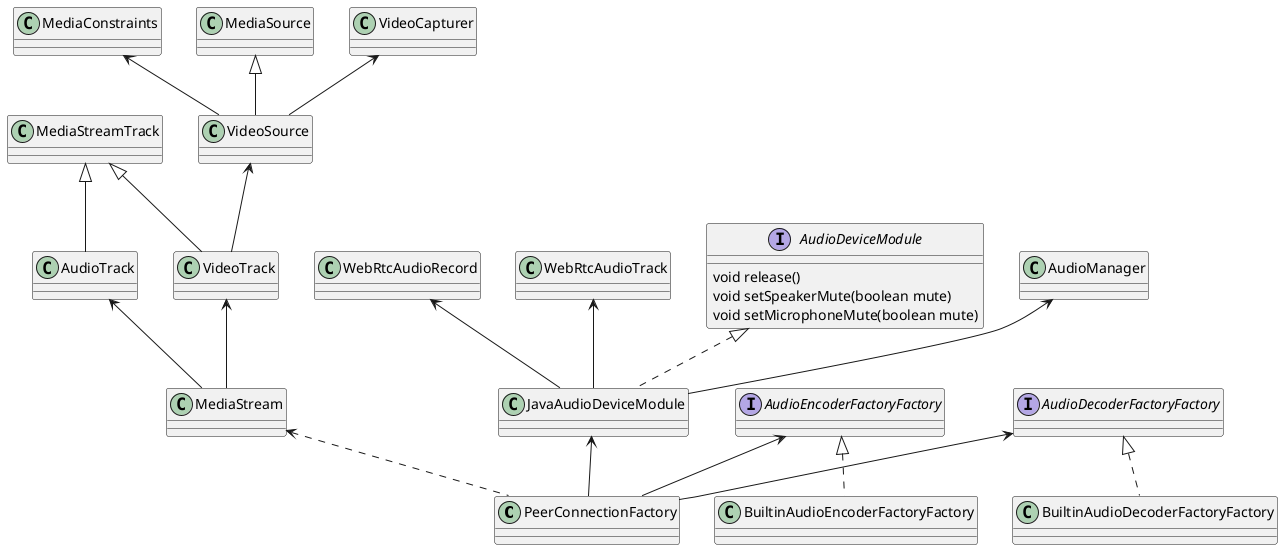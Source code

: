@startuml WebRTC_Android_Api_Class

/'PeerConnection所有资源创建工厂'/
class PeerConnectionFactory {

}

MediaStream <.. PeerConnectionFactory

/'媒体限制条件，创建媒体源时使用'/
class MediaConstraints {

}
class MediaStream {

}
AudioTrack <-- MediaStream
MediaStreamTrack <|-- AudioTrack

VideoTrack <-- MediaStream
MediaStreamTrack <|-- VideoTrack
VideoSource <-- VideoTrack
class VideoSource {

}
MediaSource <|-- VideoSource
class MediaSource {
    
}
VideoCapturer <-- VideoSource
MediaConstraints <-- VideoSource

class MediaStreamTrack {

}

JavaAudioDeviceModule <-- PeerConnectionFactory
/'音频设备模块'/
class JavaAudioDeviceModule {

}
AudioDeviceModule <|.. JavaAudioDeviceModule
interface AudioDeviceModule {
    void release()
    void setSpeakerMute(boolean mute)
    void setMicrophoneMute(boolean mute)
}
AudioManager <-- JavaAudioDeviceModule
/'音量和响铃模式的控制'/
class AudioManager {

}
WebRtcAudioRecord <-- JavaAudioDeviceModule
/'音频录制（输入）'/
class WebRtcAudioRecord {

}
/'音频播放（输出）'/
WebRtcAudioTrack <-- JavaAudioDeviceModule
AudioEncoderFactoryFactory <-- PeerConnectionFactory
/'音频编码器'/
interface AudioEncoderFactoryFactory {

}
AudioEncoderFactoryFactory <|.. BuiltinAudioEncoderFactoryFactory
AudioDecoderFactoryFactory <-- PeerConnectionFactory
/'音频解码器'/
interface AudioDecoderFactoryFactory {

}
AudioDecoderFactoryFactory <|.. BuiltinAudioDecoderFactoryFactory

@enduml